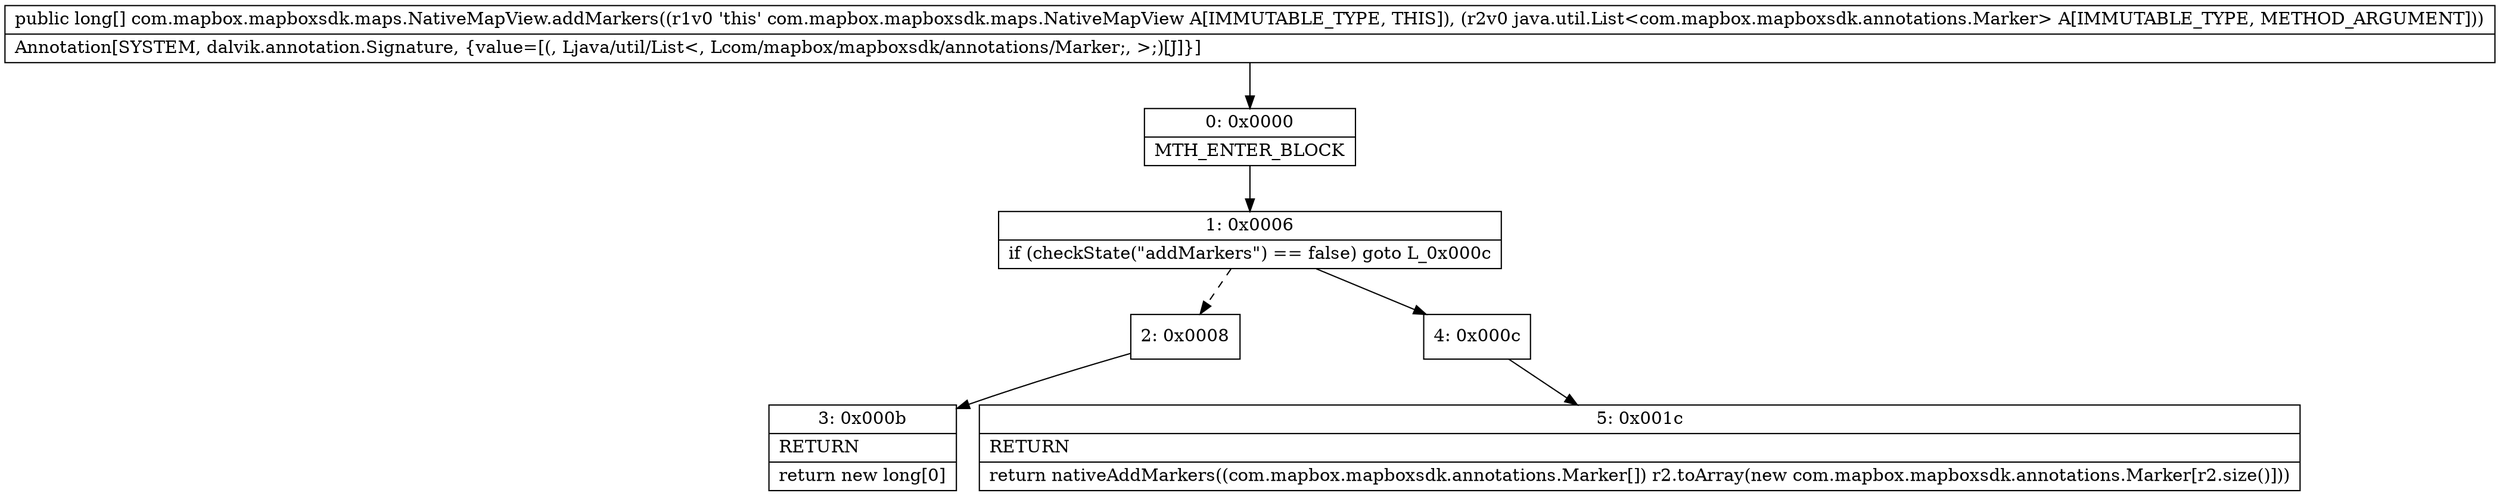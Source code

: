 digraph "CFG forcom.mapbox.mapboxsdk.maps.NativeMapView.addMarkers(Ljava\/util\/List;)[J" {
Node_0 [shape=record,label="{0\:\ 0x0000|MTH_ENTER_BLOCK\l}"];
Node_1 [shape=record,label="{1\:\ 0x0006|if (checkState(\"addMarkers\") == false) goto L_0x000c\l}"];
Node_2 [shape=record,label="{2\:\ 0x0008}"];
Node_3 [shape=record,label="{3\:\ 0x000b|RETURN\l|return new long[0]\l}"];
Node_4 [shape=record,label="{4\:\ 0x000c}"];
Node_5 [shape=record,label="{5\:\ 0x001c|RETURN\l|return nativeAddMarkers((com.mapbox.mapboxsdk.annotations.Marker[]) r2.toArray(new com.mapbox.mapboxsdk.annotations.Marker[r2.size()]))\l}"];
MethodNode[shape=record,label="{public long[] com.mapbox.mapboxsdk.maps.NativeMapView.addMarkers((r1v0 'this' com.mapbox.mapboxsdk.maps.NativeMapView A[IMMUTABLE_TYPE, THIS]), (r2v0 java.util.List\<com.mapbox.mapboxsdk.annotations.Marker\> A[IMMUTABLE_TYPE, METHOD_ARGUMENT]))  | Annotation[SYSTEM, dalvik.annotation.Signature, \{value=[(, Ljava\/util\/List\<, Lcom\/mapbox\/mapboxsdk\/annotations\/Marker;, \>;)[J]\}]\l}"];
MethodNode -> Node_0;
Node_0 -> Node_1;
Node_1 -> Node_2[style=dashed];
Node_1 -> Node_4;
Node_2 -> Node_3;
Node_4 -> Node_5;
}

